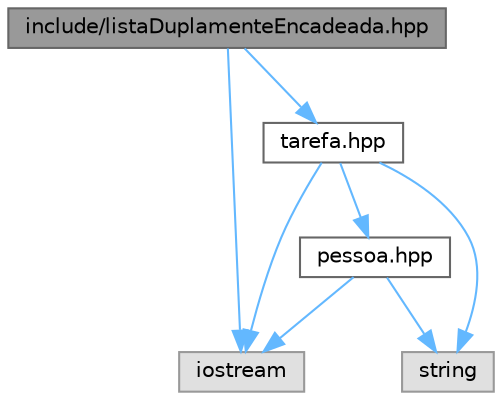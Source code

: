 digraph "include/listaDuplamenteEncadeada.hpp"
{
 // INTERACTIVE_SVG=YES
 // LATEX_PDF_SIZE
  bgcolor="transparent";
  edge [fontname=Helvetica,fontsize=10,labelfontname=Helvetica,labelfontsize=10];
  node [fontname=Helvetica,fontsize=10,shape=box,height=0.2,width=0.4];
  Node1 [id="Node000001",label="include/listaDuplamenteEncadeada.hpp",height=0.2,width=0.4,color="gray40", fillcolor="grey60", style="filled", fontcolor="black",tooltip="Define a classe ListaDupla e a classe No para implementar uma lista duplamente encadeada de tarefas d..."];
  Node1 -> Node2 [id="edge8_Node000001_Node000002",color="steelblue1",style="solid",tooltip=" "];
  Node2 [id="Node000002",label="iostream",height=0.2,width=0.4,color="grey60", fillcolor="#E0E0E0", style="filled",tooltip=" "];
  Node1 -> Node3 [id="edge9_Node000001_Node000003",color="steelblue1",style="solid",tooltip=" "];
  Node3 [id="Node000003",label="tarefa.hpp",height=0.2,width=0.4,color="grey40", fillcolor="white", style="filled",URL="$d1/d1b/tarefa_8hpp.html",tooltip="Definição da classe Tarefa."];
  Node3 -> Node4 [id="edge10_Node000003_Node000004",color="steelblue1",style="solid",tooltip=" "];
  Node4 [id="Node000004",label="string",height=0.2,width=0.4,color="grey60", fillcolor="#E0E0E0", style="filled",tooltip=" "];
  Node3 -> Node2 [id="edge11_Node000003_Node000002",color="steelblue1",style="solid",tooltip=" "];
  Node3 -> Node5 [id="edge12_Node000003_Node000005",color="steelblue1",style="solid",tooltip=" "];
  Node5 [id="Node000005",label="pessoa.hpp",height=0.2,width=0.4,color="grey40", fillcolor="white", style="filled",URL="$d9/da4/pessoa_8hpp.html",tooltip="Definição das classes Pessoa e Colaborador."];
  Node5 -> Node2 [id="edge13_Node000005_Node000002",color="steelblue1",style="solid",tooltip=" "];
  Node5 -> Node4 [id="edge14_Node000005_Node000004",color="steelblue1",style="solid",tooltip=" "];
}
